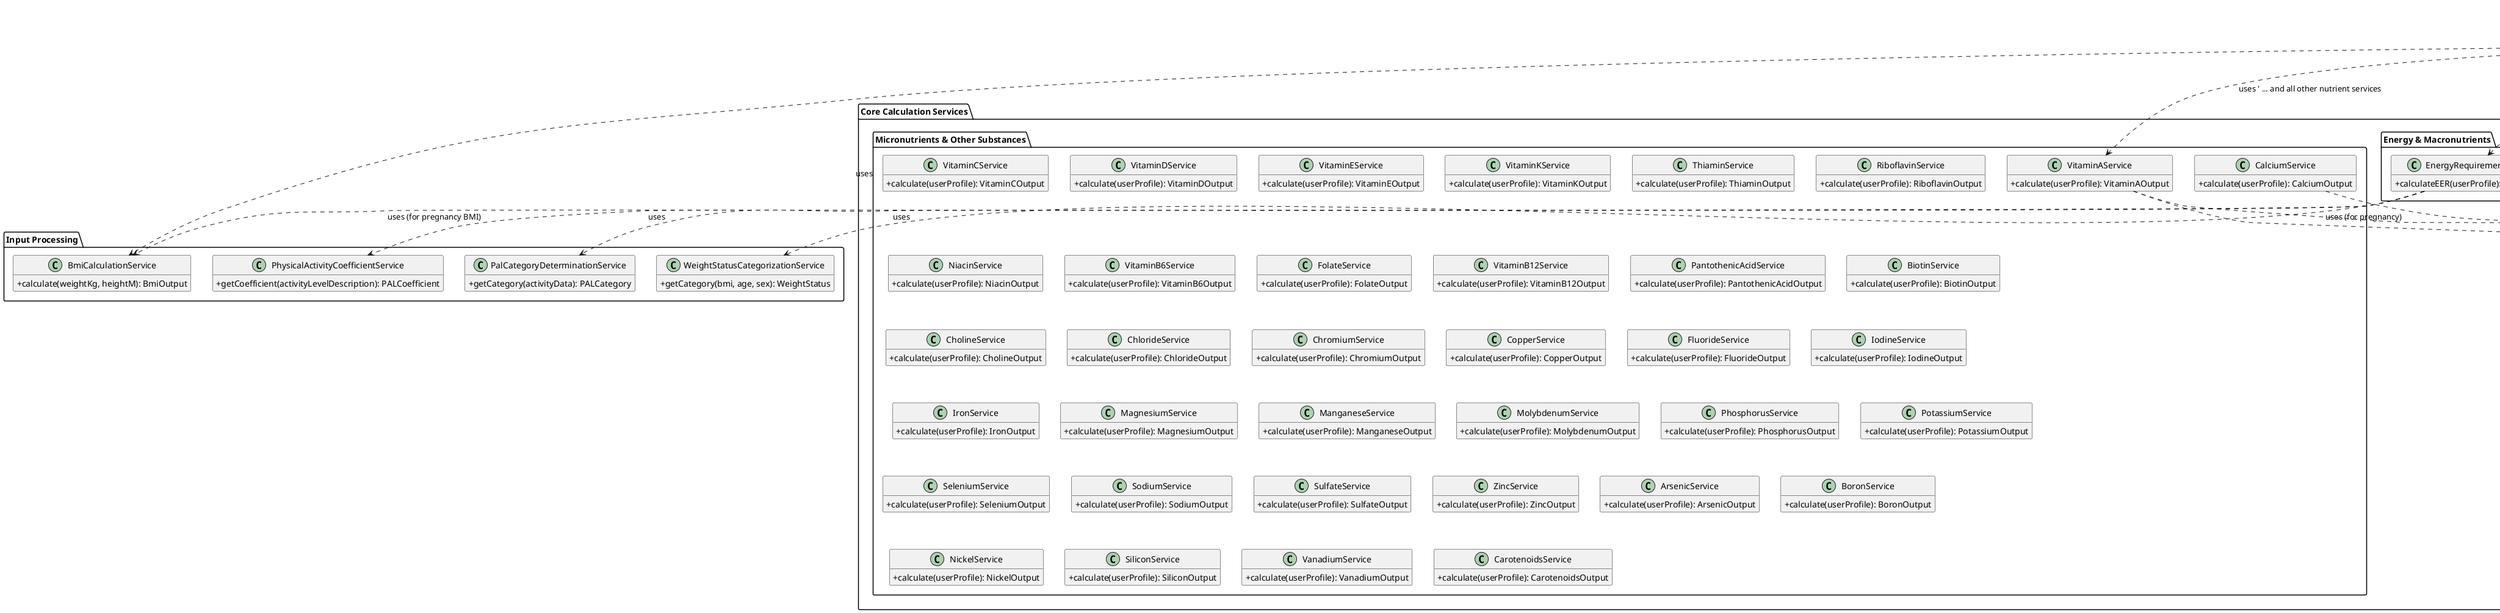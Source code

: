 @startuml
skinparam classAttributeIconSize 0
hide empty members

package "Orchestration" {
  class NutrientProfileCalculatorService {
    + calculateProfile(userInputs): NutrientProfile
  }
}

package "Input Processing" {
  class BmiCalculationService {
    + calculate(weightKg, heightM): BmiOutput
  }
  class PhysicalActivityCoefficientService {
    + getCoefficient(activityLevelDescription): PALCoefficient
  }
  class PalCategoryDeterminationService {
    + getCategory(activityData): PALCategory
  }
  class WeightStatusCategorizationService {
    + getCategory(bmi, age, sex): WeightStatus
  }
}

package "Core Calculation Services" {
  package "Energy & Macronutrients" {
    class EnergyRequirementService {
      + calculateEER(userProfile): EEROutput
    }
    class CarbohydrateService {
      + calculate(userProfile, eer): CarbOutput
    }
    class ProteinService {
      + calculate(userProfile, eer, weightKg): ProteinOutput
    }
    class FatService {
      + calculate(userProfile, eer): FatOutput
    }
    class FiberService {
      + calculate(userProfile, eer): FiberOutput
    }
    class WaterService {
      + calculate(userProfile): WaterOutput
    }
  }

  package "Micronutrients & Other Substances" {
    class VitaminAService {
     + calculate(userProfile): VitaminAOutput
    }
    class VitaminCService {
     + calculate(userProfile): VitaminCOutput
    }
    class VitaminDService {
     + calculate(userProfile): VitaminDOutput
    }
    class VitaminEService {
     + calculate(userProfile): VitaminEOutput
    }
    class VitaminKService {
     + calculate(userProfile): VitaminKOutput
    }
    class ThiaminService {
     + calculate(userProfile): ThiaminOutput
    }
    class RiboflavinService {
     + calculate(userProfile): RiboflavinOutput
    }
    class NiacinService {
     + calculate(userProfile): NiacinOutput
    }
    class VitaminB6Service {
     + calculate(userProfile): VitaminB6Output
    }
    class FolateService {
     + calculate(userProfile): FolateOutput
    }
    class VitaminB12Service {
     + calculate(userProfile): VitaminB12Output
    }
    class PantothenicAcidService {
     + calculate(userProfile): PantothenicAcidOutput
    }
    class BiotinService {
     + calculate(userProfile): BiotinOutput
    }
    class CholineService {
     + calculate(userProfile): CholineOutput
    }
    class CalciumService {
     + calculate(userProfile): CalciumOutput
    }
    class ChlorideService {
     + calculate(userProfile): ChlorideOutput
    }
    class ChromiumService {
     + calculate(userProfile): ChromiumOutput
    }
    class CopperService {
     + calculate(userProfile): CopperOutput
    }
    class FluorideService {
     + calculate(userProfile): FluorideOutput
    }
    class IodineService {
     + calculate(userProfile): IodineOutput
    }
    class IronService {
     + calculate(userProfile): IronOutput
    }
    class MagnesiumService {
     + calculate(userProfile): MagnesiumOutput
    }
    class ManganeseService {
     + calculate(userProfile): ManganeseOutput
    }
    class MolybdenumService {
     + calculate(userProfile): MolybdenumOutput
    }
    class PhosphorusService {
     + calculate(userProfile): PhosphorusOutput
    }
    class PotassiumService {
     + calculate(userProfile): PotassiumOutput
    }
    class SeleniumService {
     + calculate(userProfile): SeleniumOutput
    }
    class SodiumService {
     + calculate(userProfile): SodiumOutput
    }
    class SulfateService {
     + calculate(userProfile): SulfateOutput
    }
    class ZincService {
     + calculate(userProfile): ZincOutput
    }
    class ArsenicService {
     + calculate(userProfile): ArsenicOutput
    }
    class BoronService {
     + calculate(userProfile): BoronOutput
    }
    class NickelService {
     + calculate(userProfile): NickelOutput
    }
    class SiliconService {
     + calculate(userProfile): SiliconOutput
    }
    class VanadiumService {
     + calculate(userProfile): VanadiumOutput
    }
    class CarotenoidsService {
     + calculate(userProfile): CarotenoidsOutput
    }
  }
}

package "Utility Services" {
  class DriLookupService {
    + getDriValue(nutrient, age, sex, condition): DriValue
  }
  class UnitConversionService {
    + convert(value, fromUnit, toUnit): ConvertedValue
  }
  class RdaCalculationService {
    + calculateRdaFromEar(ear, sd_ear?, cv?): RdaValue
  }
  class ReferenceBodyDataService {
    + getReferenceData(ageGroup, sex): ReferenceAnthropometry
  }
}

package "Data Seeding (Setup-Time)" {
  class DriDataSeederService {
    + seedAllData(): void
  }
}

' Relationships
NutrientProfileCalculatorService ..> EnergyRequirementService : uses
NutrientProfileCalculatorService ..> CarbohydrateService : uses
NutrientProfileCalculatorService ..> ProteinService : uses
NutrientProfileCalculatorService ..> FatService : uses
NutrientProfileCalculatorService ..> FiberService : uses
NutrientProfileCalculatorService ..> WaterService : uses
NutrientProfileCalculatorService ..> BmiCalculationService : uses
NutrientProfileCalculatorService ..> VitaminAService : uses ' ... and all other nutrient services

EnergyRequirementService ..> PhysicalActivityCoefficientService : uses
EnergyRequirementService ..> PalCategoryDeterminationService : uses
EnergyRequirementService ..> ReferenceBodyDataService : uses
EnergyRequirementService ..> BmiCalculationService : uses (for pregnancy BMI)
EnergyRequirementService ..> WeightStatusCategorizationService : uses (for pregnancy)
EnergyRequirementService ..> DriLookupService : uses (for EER equations/coefficients if stored)


CarbohydrateService ..> DriLookupService : uses
ProteinService ..> DriLookupService : uses
FatService ..> DriLookupService : uses
FiberService ..> DriLookupService : uses
WaterService ..> DriLookupService : uses

' Generic relationship for all specific nutrient services
note "All specific Vitamin/Mineral/OtherSubstance Services\nuse DriLookupService and may use\nUnitConversionService & RdaCalculationService" as N1
VitaminAService ..> DriLookupService
VitaminAService ..> UnitConversionService
CalciumService ..> DriLookupService
' ... (Repeat for all individual nutrient services)

DriDataSeederService ..> DriLookupService : (conceptually, populates data DriLookupService reads)

@enduml